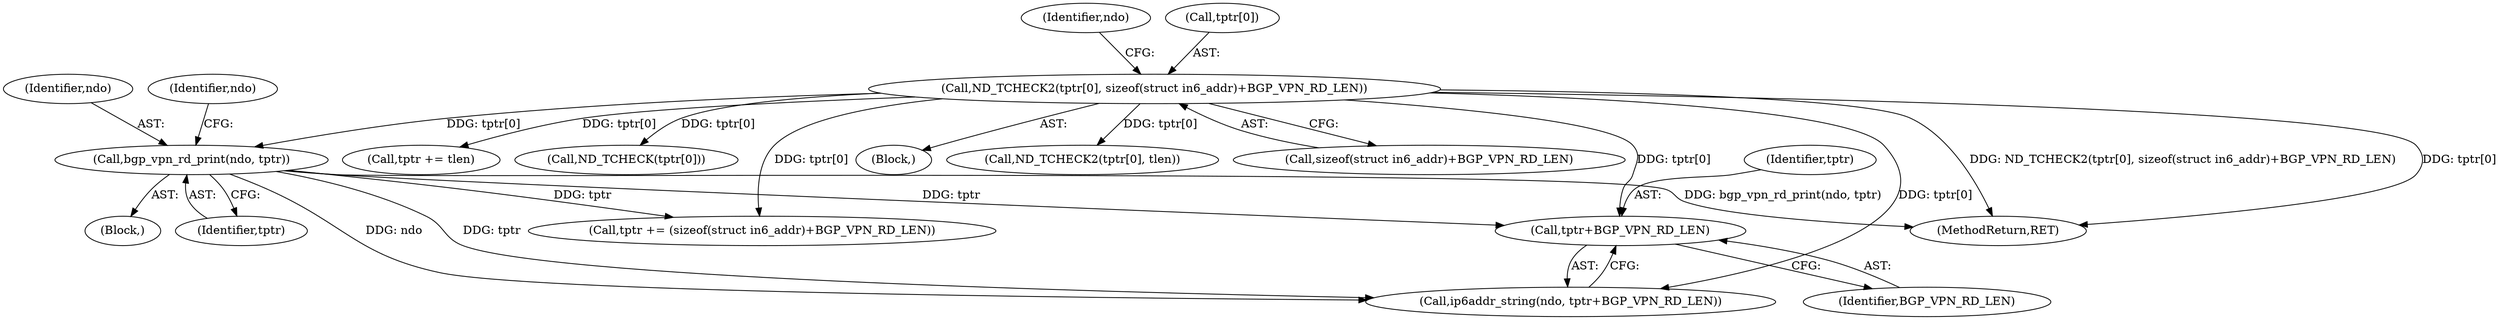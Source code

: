 digraph "0_tcpdump_ffde45acf3348f8353fb4064a1b21683ee6b5ddf@pointer" {
"1000911" [label="(Call,tptr+BGP_VPN_RD_LEN)"];
"1000892" [label="(Call,ND_TCHECK2(tptr[0], sizeof(struct in6_addr)+BGP_VPN_RD_LEN))"];
"1000906" [label="(Call,bgp_vpn_rd_print(ndo, tptr))"];
"1000909" [label="(Call,ip6addr_string(ndo, tptr+BGP_VPN_RD_LEN))"];
"1000906" [label="(Call,bgp_vpn_rd_print(ndo, tptr))"];
"1001111" [label="(Call,tptr += tlen)"];
"1000913" [label="(Identifier,BGP_VPN_RD_LEN)"];
"1001114" [label="(Call,ND_TCHECK(tptr[0]))"];
"1000891" [label="(Block,)"];
"1000902" [label="(Identifier,ndo)"];
"1001073" [label="(Call,ND_TCHECK2(tptr[0], tlen))"];
"1000905" [label="(Block,)"];
"1000896" [label="(Call,sizeof(struct in6_addr)+BGP_VPN_RD_LEN)"];
"1000907" [label="(Identifier,ndo)"];
"1000893" [label="(Call,tptr[0])"];
"1002915" [label="(MethodReturn,RET)"];
"1000910" [label="(Identifier,ndo)"];
"1000908" [label="(Identifier,tptr)"];
"1000920" [label="(Call,tptr += (sizeof(struct in6_addr)+BGP_VPN_RD_LEN))"];
"1000912" [label="(Identifier,tptr)"];
"1000911" [label="(Call,tptr+BGP_VPN_RD_LEN)"];
"1000892" [label="(Call,ND_TCHECK2(tptr[0], sizeof(struct in6_addr)+BGP_VPN_RD_LEN))"];
"1000911" -> "1000909"  [label="AST: "];
"1000911" -> "1000913"  [label="CFG: "];
"1000912" -> "1000911"  [label="AST: "];
"1000913" -> "1000911"  [label="AST: "];
"1000909" -> "1000911"  [label="CFG: "];
"1000892" -> "1000911"  [label="DDG: tptr[0]"];
"1000906" -> "1000911"  [label="DDG: tptr"];
"1000892" -> "1000891"  [label="AST: "];
"1000892" -> "1000896"  [label="CFG: "];
"1000893" -> "1000892"  [label="AST: "];
"1000896" -> "1000892"  [label="AST: "];
"1000902" -> "1000892"  [label="CFG: "];
"1000892" -> "1002915"  [label="DDG: tptr[0]"];
"1000892" -> "1002915"  [label="DDG: ND_TCHECK2(tptr[0], sizeof(struct in6_addr)+BGP_VPN_RD_LEN)"];
"1000892" -> "1000906"  [label="DDG: tptr[0]"];
"1000892" -> "1000909"  [label="DDG: tptr[0]"];
"1000892" -> "1000920"  [label="DDG: tptr[0]"];
"1000892" -> "1001073"  [label="DDG: tptr[0]"];
"1000892" -> "1001111"  [label="DDG: tptr[0]"];
"1000892" -> "1001114"  [label="DDG: tptr[0]"];
"1000906" -> "1000905"  [label="AST: "];
"1000906" -> "1000908"  [label="CFG: "];
"1000907" -> "1000906"  [label="AST: "];
"1000908" -> "1000906"  [label="AST: "];
"1000910" -> "1000906"  [label="CFG: "];
"1000906" -> "1002915"  [label="DDG: bgp_vpn_rd_print(ndo, tptr)"];
"1000906" -> "1000909"  [label="DDG: ndo"];
"1000906" -> "1000909"  [label="DDG: tptr"];
"1000906" -> "1000920"  [label="DDG: tptr"];
}
